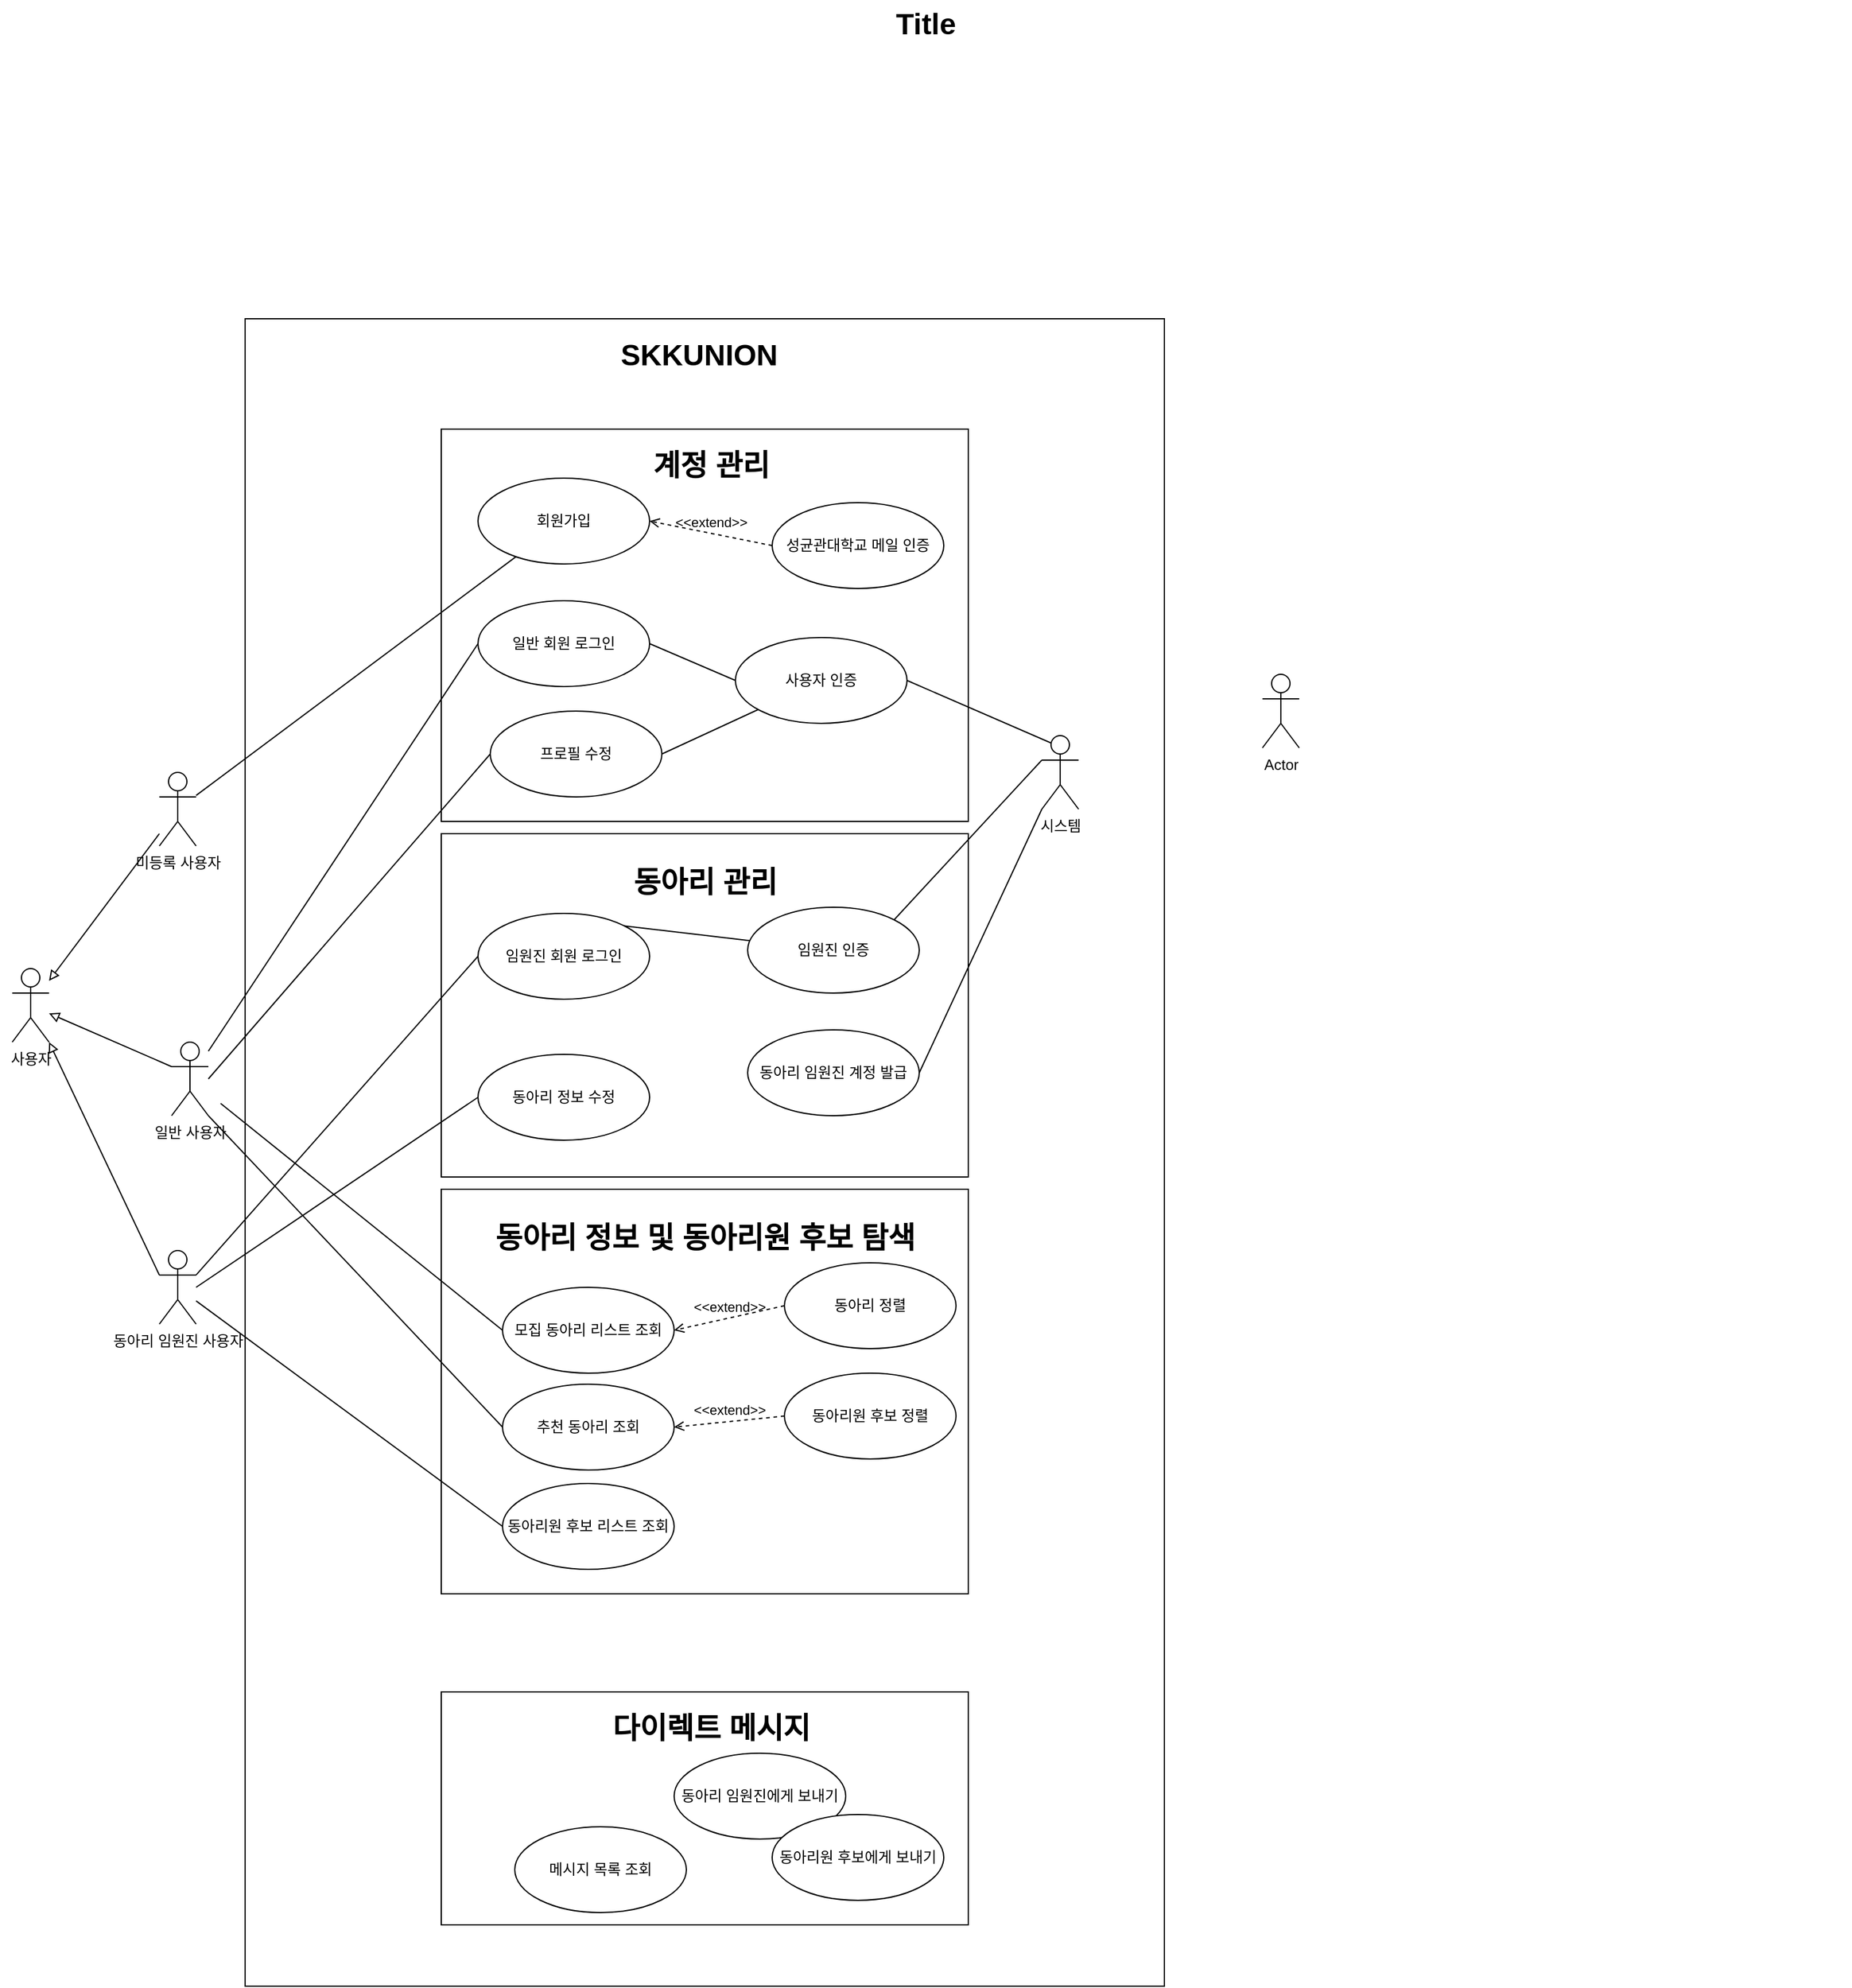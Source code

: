 <mxfile version="22.0.8" type="github">
  <diagram name="Page-1" id="929967ad-93f9-6ef4-fab6-5d389245f69c">
    <mxGraphModel dx="1026" dy="654" grid="1" gridSize="10" guides="1" tooltips="1" connect="1" arrows="1" fold="1" page="1" pageScale="1.5" pageWidth="1169" pageHeight="826" background="none" math="0" shadow="0">
      <root>
        <mxCell id="0" style=";html=1;" />
        <mxCell id="1" style=";html=1;" parent="0" />
        <mxCell id="1672d66443f91eb5-23" value="Title" style="text;strokeColor=none;fillColor=none;html=1;fontSize=24;fontStyle=1;verticalAlign=middle;align=center;" parent="1" vertex="1">
          <mxGeometry x="120" y="40" width="1510" height="40" as="geometry" />
        </mxCell>
        <mxCell id="likXTlJJLtv1iGbb97qb-2" value="" style="rounded=0;whiteSpace=wrap;html=1;" vertex="1" parent="1">
          <mxGeometry x="320" y="300" width="750" height="1360" as="geometry" />
        </mxCell>
        <mxCell id="likXTlJJLtv1iGbb97qb-3" value="사용자" style="shape=umlActor;verticalLabelPosition=bottom;verticalAlign=top;html=1;" vertex="1" parent="1">
          <mxGeometry x="130" y="830" width="30" height="60" as="geometry" />
        </mxCell>
        <mxCell id="likXTlJJLtv1iGbb97qb-4" value="일반 사용자" style="shape=umlActor;verticalLabelPosition=bottom;verticalAlign=top;html=1;" vertex="1" parent="1">
          <mxGeometry x="260" y="890" width="30" height="60" as="geometry" />
        </mxCell>
        <mxCell id="likXTlJJLtv1iGbb97qb-5" value="Actor" style="shape=umlActor;verticalLabelPosition=bottom;verticalAlign=top;html=1;" vertex="1" parent="1">
          <mxGeometry x="1150" y="590" width="30" height="60" as="geometry" />
        </mxCell>
        <mxCell id="likXTlJJLtv1iGbb97qb-6" value="동아리 임원진 사용자&lt;br&gt;" style="shape=umlActor;verticalLabelPosition=bottom;verticalAlign=top;html=1;" vertex="1" parent="1">
          <mxGeometry x="250" y="1060" width="30" height="60" as="geometry" />
        </mxCell>
        <mxCell id="likXTlJJLtv1iGbb97qb-7" value="" style="rounded=0;whiteSpace=wrap;html=1;imageWidth=24;imageHeight=24;" vertex="1" parent="1">
          <mxGeometry x="480" y="390" width="430" height="320" as="geometry" />
        </mxCell>
        <mxCell id="likXTlJJLtv1iGbb97qb-8" value="SKKUNION" style="text;strokeColor=none;fillColor=none;html=1;fontSize=24;fontStyle=1;verticalAlign=middle;align=center;" vertex="1" parent="1">
          <mxGeometry x="640" y="310" width="100" height="40" as="geometry" />
        </mxCell>
        <mxCell id="likXTlJJLtv1iGbb97qb-9" value="계정 관리" style="text;strokeColor=none;fillColor=none;html=1;fontSize=24;fontStyle=1;verticalAlign=middle;align=center;" vertex="1" parent="1">
          <mxGeometry x="650" y="400" width="100" height="40" as="geometry" />
        </mxCell>
        <mxCell id="likXTlJJLtv1iGbb97qb-10" value="" style="rounded=0;whiteSpace=wrap;html=1;imageWidth=24;imageHeight=24;" vertex="1" parent="1">
          <mxGeometry x="480" y="720" width="430" height="280" as="geometry" />
        </mxCell>
        <mxCell id="likXTlJJLtv1iGbb97qb-11" value="동아리 관리" style="text;strokeColor=none;fillColor=none;html=1;fontSize=24;fontStyle=1;verticalAlign=middle;align=center;" vertex="1" parent="1">
          <mxGeometry x="645" y="740" width="100" height="40" as="geometry" />
        </mxCell>
        <mxCell id="likXTlJJLtv1iGbb97qb-12" value="" style="rounded=0;whiteSpace=wrap;html=1;imageWidth=24;imageHeight=24;" vertex="1" parent="1">
          <mxGeometry x="480" y="1010" width="430" height="330" as="geometry" />
        </mxCell>
        <mxCell id="likXTlJJLtv1iGbb97qb-13" value="동아리 정보 및 동아리원 후보 탐색" style="text;strokeColor=none;fillColor=none;html=1;fontSize=24;fontStyle=1;verticalAlign=middle;align=center;" vertex="1" parent="1">
          <mxGeometry x="645" y="1030" width="100" height="40" as="geometry" />
        </mxCell>
        <mxCell id="likXTlJJLtv1iGbb97qb-14" value="" style="rounded=0;whiteSpace=wrap;html=1;imageWidth=24;imageHeight=24;" vertex="1" parent="1">
          <mxGeometry x="480" y="1420" width="430" height="190" as="geometry" />
        </mxCell>
        <mxCell id="likXTlJJLtv1iGbb97qb-15" value="다이렉트 메시지" style="text;strokeColor=none;fillColor=none;html=1;fontSize=24;fontStyle=1;verticalAlign=middle;align=center;" vertex="1" parent="1">
          <mxGeometry x="650" y="1430" width="100" height="40" as="geometry" />
        </mxCell>
        <mxCell id="likXTlJJLtv1iGbb97qb-19" value="회원가입" style="ellipse;whiteSpace=wrap;html=1;" vertex="1" parent="1">
          <mxGeometry x="510" y="430" width="140" height="70" as="geometry" />
        </mxCell>
        <mxCell id="likXTlJJLtv1iGbb97qb-52" style="rounded=0;orthogonalLoop=1;jettySize=auto;html=1;exitX=1;exitY=0.5;exitDx=0;exitDy=0;entryX=0;entryY=0.5;entryDx=0;entryDy=0;endArrow=none;endFill=0;" edge="1" parent="1" source="likXTlJJLtv1iGbb97qb-20" target="likXTlJJLtv1iGbb97qb-51">
          <mxGeometry relative="1" as="geometry" />
        </mxCell>
        <mxCell id="likXTlJJLtv1iGbb97qb-20" value="일반 회원 로그인" style="ellipse;whiteSpace=wrap;html=1;" vertex="1" parent="1">
          <mxGeometry x="510" y="530" width="140" height="70" as="geometry" />
        </mxCell>
        <mxCell id="likXTlJJLtv1iGbb97qb-21" value="프로필 수정" style="ellipse;whiteSpace=wrap;html=1;" vertex="1" parent="1">
          <mxGeometry x="520" y="620" width="140" height="70" as="geometry" />
        </mxCell>
        <mxCell id="likXTlJJLtv1iGbb97qb-22" value="성균관대학교 메일 인증" style="ellipse;whiteSpace=wrap;html=1;" vertex="1" parent="1">
          <mxGeometry x="750" y="450" width="140" height="70" as="geometry" />
        </mxCell>
        <mxCell id="likXTlJJLtv1iGbb97qb-23" value="동아리 임원진 계정 발급" style="ellipse;whiteSpace=wrap;html=1;" vertex="1" parent="1">
          <mxGeometry x="730" y="880" width="140" height="70" as="geometry" />
        </mxCell>
        <mxCell id="likXTlJJLtv1iGbb97qb-24" value="임원진 회원 로그인" style="ellipse;whiteSpace=wrap;html=1;" vertex="1" parent="1">
          <mxGeometry x="510" y="785" width="140" height="70" as="geometry" />
        </mxCell>
        <mxCell id="likXTlJJLtv1iGbb97qb-25" value="동아리 정보 수정" style="ellipse;whiteSpace=wrap;html=1;" vertex="1" parent="1">
          <mxGeometry x="510" y="900" width="140" height="70" as="geometry" />
        </mxCell>
        <mxCell id="likXTlJJLtv1iGbb97qb-26" value="모집 동아리 리스트 조회" style="ellipse;whiteSpace=wrap;html=1;" vertex="1" parent="1">
          <mxGeometry x="530" y="1090" width="140" height="70" as="geometry" />
        </mxCell>
        <mxCell id="likXTlJJLtv1iGbb97qb-27" value="동아리원 후보 리스트 조회" style="ellipse;whiteSpace=wrap;html=1;" vertex="1" parent="1">
          <mxGeometry x="530" y="1250" width="140" height="70" as="geometry" />
        </mxCell>
        <mxCell id="likXTlJJLtv1iGbb97qb-28" value="추천 동아리 조회" style="ellipse;whiteSpace=wrap;html=1;" vertex="1" parent="1">
          <mxGeometry x="530" y="1169" width="140" height="70" as="geometry" />
        </mxCell>
        <mxCell id="likXTlJJLtv1iGbb97qb-29" value="동아리 임원진에게 보내기" style="ellipse;whiteSpace=wrap;html=1;" vertex="1" parent="1">
          <mxGeometry x="670" y="1470" width="140" height="70" as="geometry" />
        </mxCell>
        <mxCell id="likXTlJJLtv1iGbb97qb-30" value="동아리원 후보에게 보내기&lt;br&gt;" style="ellipse;whiteSpace=wrap;html=1;" vertex="1" parent="1">
          <mxGeometry x="750" y="1520" width="140" height="70" as="geometry" />
        </mxCell>
        <mxCell id="likXTlJJLtv1iGbb97qb-31" value="메시지 목록 조회" style="ellipse;whiteSpace=wrap;html=1;" vertex="1" parent="1">
          <mxGeometry x="540" y="1530" width="140" height="70" as="geometry" />
        </mxCell>
        <mxCell id="likXTlJJLtv1iGbb97qb-35" style="orthogonalLoop=1;jettySize=auto;html=1;strokeColor=default;rounded=0;endArrow=block;endFill=0;" edge="1" parent="1" source="likXTlJJLtv1iGbb97qb-34" target="likXTlJJLtv1iGbb97qb-3">
          <mxGeometry relative="1" as="geometry" />
        </mxCell>
        <mxCell id="likXTlJJLtv1iGbb97qb-34" value="미등록 사용자" style="shape=umlActor;verticalLabelPosition=bottom;verticalAlign=top;html=1;" vertex="1" parent="1">
          <mxGeometry x="250" y="670" width="30" height="60" as="geometry" />
        </mxCell>
        <mxCell id="likXTlJJLtv1iGbb97qb-37" style="orthogonalLoop=1;jettySize=auto;html=1;strokeColor=default;rounded=0;endArrow=block;endFill=0;exitX=0;exitY=0.333;exitDx=0;exitDy=0;exitPerimeter=0;" edge="1" parent="1" source="likXTlJJLtv1iGbb97qb-4" target="likXTlJJLtv1iGbb97qb-3">
          <mxGeometry relative="1" as="geometry">
            <mxPoint x="360" y="604" as="sourcePoint" />
            <mxPoint x="210" y="610" as="targetPoint" />
          </mxGeometry>
        </mxCell>
        <mxCell id="likXTlJJLtv1iGbb97qb-38" style="orthogonalLoop=1;jettySize=auto;html=1;strokeColor=default;rounded=0;endArrow=block;endFill=0;exitX=0;exitY=0.333;exitDx=0;exitDy=0;exitPerimeter=0;entryX=1;entryY=1;entryDx=0;entryDy=0;entryPerimeter=0;" edge="1" parent="1" source="likXTlJJLtv1iGbb97qb-6" target="likXTlJJLtv1iGbb97qb-3">
          <mxGeometry relative="1" as="geometry">
            <mxPoint x="270" y="680" as="sourcePoint" />
            <mxPoint x="110" y="561" as="targetPoint" />
          </mxGeometry>
        </mxCell>
        <mxCell id="likXTlJJLtv1iGbb97qb-39" value="시스템" style="shape=umlActor;verticalLabelPosition=bottom;verticalAlign=top;html=1;" vertex="1" parent="1">
          <mxGeometry x="970" y="640" width="30" height="60" as="geometry" />
        </mxCell>
        <mxCell id="likXTlJJLtv1iGbb97qb-43" style="rounded=0;orthogonalLoop=1;jettySize=auto;html=1;entryX=0;entryY=0.5;entryDx=0;entryDy=0;endArrow=none;endFill=0;" edge="1" parent="1" source="likXTlJJLtv1iGbb97qb-4" target="likXTlJJLtv1iGbb97qb-20">
          <mxGeometry relative="1" as="geometry" />
        </mxCell>
        <mxCell id="likXTlJJLtv1iGbb97qb-42" style="orthogonalLoop=1;jettySize=auto;html=1;strokeColor=default;rounded=0;endArrow=none;endFill=0;" edge="1" parent="1" source="likXTlJJLtv1iGbb97qb-19" target="likXTlJJLtv1iGbb97qb-34">
          <mxGeometry relative="1" as="geometry">
            <mxPoint x="500" y="450" as="sourcePoint" />
            <mxPoint x="330" y="492" as="targetPoint" />
          </mxGeometry>
        </mxCell>
        <mxCell id="likXTlJJLtv1iGbb97qb-47" value="&amp;lt;&amp;lt;extend&amp;gt;&amp;gt;" style="html=1;verticalAlign=bottom;labelBackgroundColor=none;endArrow=open;endFill=0;dashed=1;rounded=0;exitX=0;exitY=0.5;exitDx=0;exitDy=0;entryX=1;entryY=0.5;entryDx=0;entryDy=0;" edge="1" parent="1" source="likXTlJJLtv1iGbb97qb-22" target="likXTlJJLtv1iGbb97qb-19">
          <mxGeometry x="0.0" width="160" relative="1" as="geometry">
            <mxPoint x="440" y="680" as="sourcePoint" />
            <mxPoint x="600" y="680" as="targetPoint" />
            <mxPoint as="offset" />
          </mxGeometry>
        </mxCell>
        <mxCell id="likXTlJJLtv1iGbb97qb-49" value="" style="html=1;endArrow=none;elbow=vertical;rounded=0;entryX=0;entryY=0.5;entryDx=0;entryDy=0;" edge="1" parent="1" target="likXTlJJLtv1iGbb97qb-21">
          <mxGeometry width="160" relative="1" as="geometry">
            <mxPoint x="290" y="920" as="sourcePoint" />
            <mxPoint x="600" y="680" as="targetPoint" />
          </mxGeometry>
        </mxCell>
        <mxCell id="likXTlJJLtv1iGbb97qb-50" value="" style="html=1;endArrow=none;elbow=vertical;rounded=0;entryX=0.25;entryY=0.1;entryDx=0;entryDy=0;exitX=1;exitY=0.5;exitDx=0;exitDy=0;entryPerimeter=0;" edge="1" parent="1" source="likXTlJJLtv1iGbb97qb-51" target="likXTlJJLtv1iGbb97qb-39">
          <mxGeometry width="160" relative="1" as="geometry">
            <mxPoint x="294" y="707" as="sourcePoint" />
            <mxPoint x="690" y="665" as="targetPoint" />
          </mxGeometry>
        </mxCell>
        <mxCell id="likXTlJJLtv1iGbb97qb-51" value="사용자 인증" style="ellipse;whiteSpace=wrap;html=1;" vertex="1" parent="1">
          <mxGeometry x="720" y="560" width="140" height="70" as="geometry" />
        </mxCell>
        <mxCell id="likXTlJJLtv1iGbb97qb-53" style="rounded=0;orthogonalLoop=1;jettySize=auto;html=1;exitX=1;exitY=0.5;exitDx=0;exitDy=0;endArrow=none;endFill=0;" edge="1" parent="1" source="likXTlJJLtv1iGbb97qb-21" target="likXTlJJLtv1iGbb97qb-51">
          <mxGeometry relative="1" as="geometry">
            <mxPoint x="660" y="575" as="sourcePoint" />
            <mxPoint x="730" y="605" as="targetPoint" />
          </mxGeometry>
        </mxCell>
        <mxCell id="likXTlJJLtv1iGbb97qb-54" value="임원진&amp;nbsp;인증" style="ellipse;whiteSpace=wrap;html=1;" vertex="1" parent="1">
          <mxGeometry x="730" y="780" width="140" height="70" as="geometry" />
        </mxCell>
        <mxCell id="likXTlJJLtv1iGbb97qb-55" value="" style="html=1;endArrow=none;elbow=vertical;rounded=0;entryX=0;entryY=0.5;entryDx=0;entryDy=0;exitX=1;exitY=0.333;exitDx=0;exitDy=0;exitPerimeter=0;" edge="1" parent="1" source="likXTlJJLtv1iGbb97qb-6" target="likXTlJJLtv1iGbb97qb-24">
          <mxGeometry width="160" relative="1" as="geometry">
            <mxPoint x="294" y="707" as="sourcePoint" />
            <mxPoint x="530" y="665" as="targetPoint" />
          </mxGeometry>
        </mxCell>
        <mxCell id="likXTlJJLtv1iGbb97qb-56" value="" style="html=1;endArrow=none;elbow=vertical;rounded=0;exitX=1;exitY=0;exitDx=0;exitDy=0;" edge="1" parent="1" source="likXTlJJLtv1iGbb97qb-24" target="likXTlJJLtv1iGbb97qb-54">
          <mxGeometry width="160" relative="1" as="geometry">
            <mxPoint x="290" y="850" as="sourcePoint" />
            <mxPoint x="520" y="860" as="targetPoint" />
          </mxGeometry>
        </mxCell>
        <mxCell id="likXTlJJLtv1iGbb97qb-57" value="" style="html=1;endArrow=none;elbow=vertical;rounded=0;entryX=0;entryY=0.5;entryDx=0;entryDy=0;" edge="1" parent="1" target="likXTlJJLtv1iGbb97qb-25">
          <mxGeometry width="160" relative="1" as="geometry">
            <mxPoint x="280" y="1090" as="sourcePoint" />
            <mxPoint x="520" y="860" as="targetPoint" />
          </mxGeometry>
        </mxCell>
        <mxCell id="likXTlJJLtv1iGbb97qb-58" value="" style="html=1;endArrow=none;elbow=vertical;rounded=0;entryX=0;entryY=1;entryDx=0;entryDy=0;exitX=1;exitY=0.5;exitDx=0;exitDy=0;entryPerimeter=0;" edge="1" parent="1" source="likXTlJJLtv1iGbb97qb-23" target="likXTlJJLtv1iGbb97qb-39">
          <mxGeometry width="160" relative="1" as="geometry">
            <mxPoint x="870" y="605" as="sourcePoint" />
            <mxPoint x="988" y="656" as="targetPoint" />
          </mxGeometry>
        </mxCell>
        <mxCell id="likXTlJJLtv1iGbb97qb-59" value="" style="html=1;endArrow=none;elbow=vertical;rounded=0;entryX=0;entryY=0.333;entryDx=0;entryDy=0;exitX=1;exitY=0;exitDx=0;exitDy=0;entryPerimeter=0;" edge="1" parent="1" source="likXTlJJLtv1iGbb97qb-54" target="likXTlJJLtv1iGbb97qb-39">
          <mxGeometry width="160" relative="1" as="geometry">
            <mxPoint x="870" y="605" as="sourcePoint" />
            <mxPoint x="988" y="656" as="targetPoint" />
          </mxGeometry>
        </mxCell>
        <mxCell id="likXTlJJLtv1iGbb97qb-61" value="동아리 정렬" style="ellipse;whiteSpace=wrap;html=1;" vertex="1" parent="1">
          <mxGeometry x="760" y="1070" width="140" height="70" as="geometry" />
        </mxCell>
        <mxCell id="likXTlJJLtv1iGbb97qb-62" value="동아리원 후보 정렬" style="ellipse;whiteSpace=wrap;html=1;" vertex="1" parent="1">
          <mxGeometry x="760" y="1160" width="140" height="70" as="geometry" />
        </mxCell>
        <mxCell id="likXTlJJLtv1iGbb97qb-64" value="" style="html=1;endArrow=none;elbow=vertical;rounded=0;entryX=0;entryY=0.5;entryDx=0;entryDy=0;" edge="1" parent="1" target="likXTlJJLtv1iGbb97qb-26">
          <mxGeometry width="160" relative="1" as="geometry">
            <mxPoint x="300" y="940" as="sourcePoint" />
            <mxPoint x="530" y="665" as="targetPoint" />
          </mxGeometry>
        </mxCell>
        <mxCell id="likXTlJJLtv1iGbb97qb-65" value="" style="html=1;endArrow=none;elbow=vertical;rounded=0;entryX=0;entryY=0.5;entryDx=0;entryDy=0;exitX=1;exitY=1;exitDx=0;exitDy=0;exitPerimeter=0;" edge="1" parent="1" source="likXTlJJLtv1iGbb97qb-4" target="likXTlJJLtv1iGbb97qb-28">
          <mxGeometry width="160" relative="1" as="geometry">
            <mxPoint x="290" y="980" as="sourcePoint" />
            <mxPoint x="540" y="1135" as="targetPoint" />
          </mxGeometry>
        </mxCell>
        <mxCell id="likXTlJJLtv1iGbb97qb-67" value="" style="html=1;endArrow=none;elbow=vertical;rounded=0;entryX=0;entryY=0.5;entryDx=0;entryDy=0;" edge="1" parent="1" source="likXTlJJLtv1iGbb97qb-6" target="likXTlJJLtv1iGbb97qb-27">
          <mxGeometry width="160" relative="1" as="geometry">
            <mxPoint x="290" y="1091" as="sourcePoint" />
            <mxPoint x="520" y="945" as="targetPoint" />
          </mxGeometry>
        </mxCell>
        <mxCell id="likXTlJJLtv1iGbb97qb-70" value="&amp;lt;&amp;lt;extend&amp;gt;&amp;gt;" style="html=1;verticalAlign=bottom;labelBackgroundColor=none;endArrow=open;endFill=0;dashed=1;rounded=0;exitX=0;exitY=0.5;exitDx=0;exitDy=0;entryX=1;entryY=0.5;entryDx=0;entryDy=0;" edge="1" parent="1" source="likXTlJJLtv1iGbb97qb-61" target="likXTlJJLtv1iGbb97qb-26">
          <mxGeometry x="0.0" width="160" relative="1" as="geometry">
            <mxPoint x="720" y="900" as="sourcePoint" />
            <mxPoint x="620" y="880" as="targetPoint" />
            <mxPoint as="offset" />
          </mxGeometry>
        </mxCell>
        <mxCell id="likXTlJJLtv1iGbb97qb-71" value="&amp;lt;&amp;lt;extend&amp;gt;&amp;gt;" style="html=1;verticalAlign=bottom;labelBackgroundColor=none;endArrow=open;endFill=0;dashed=1;rounded=0;exitX=0;exitY=0.5;exitDx=0;exitDy=0;entryX=1;entryY=0.5;entryDx=0;entryDy=0;" edge="1" parent="1" source="likXTlJJLtv1iGbb97qb-62" target="likXTlJJLtv1iGbb97qb-28">
          <mxGeometry x="0.0" width="160" relative="1" as="geometry">
            <mxPoint x="770" y="1115" as="sourcePoint" />
            <mxPoint x="680" y="1135" as="targetPoint" />
            <mxPoint as="offset" />
          </mxGeometry>
        </mxCell>
      </root>
    </mxGraphModel>
  </diagram>
</mxfile>
